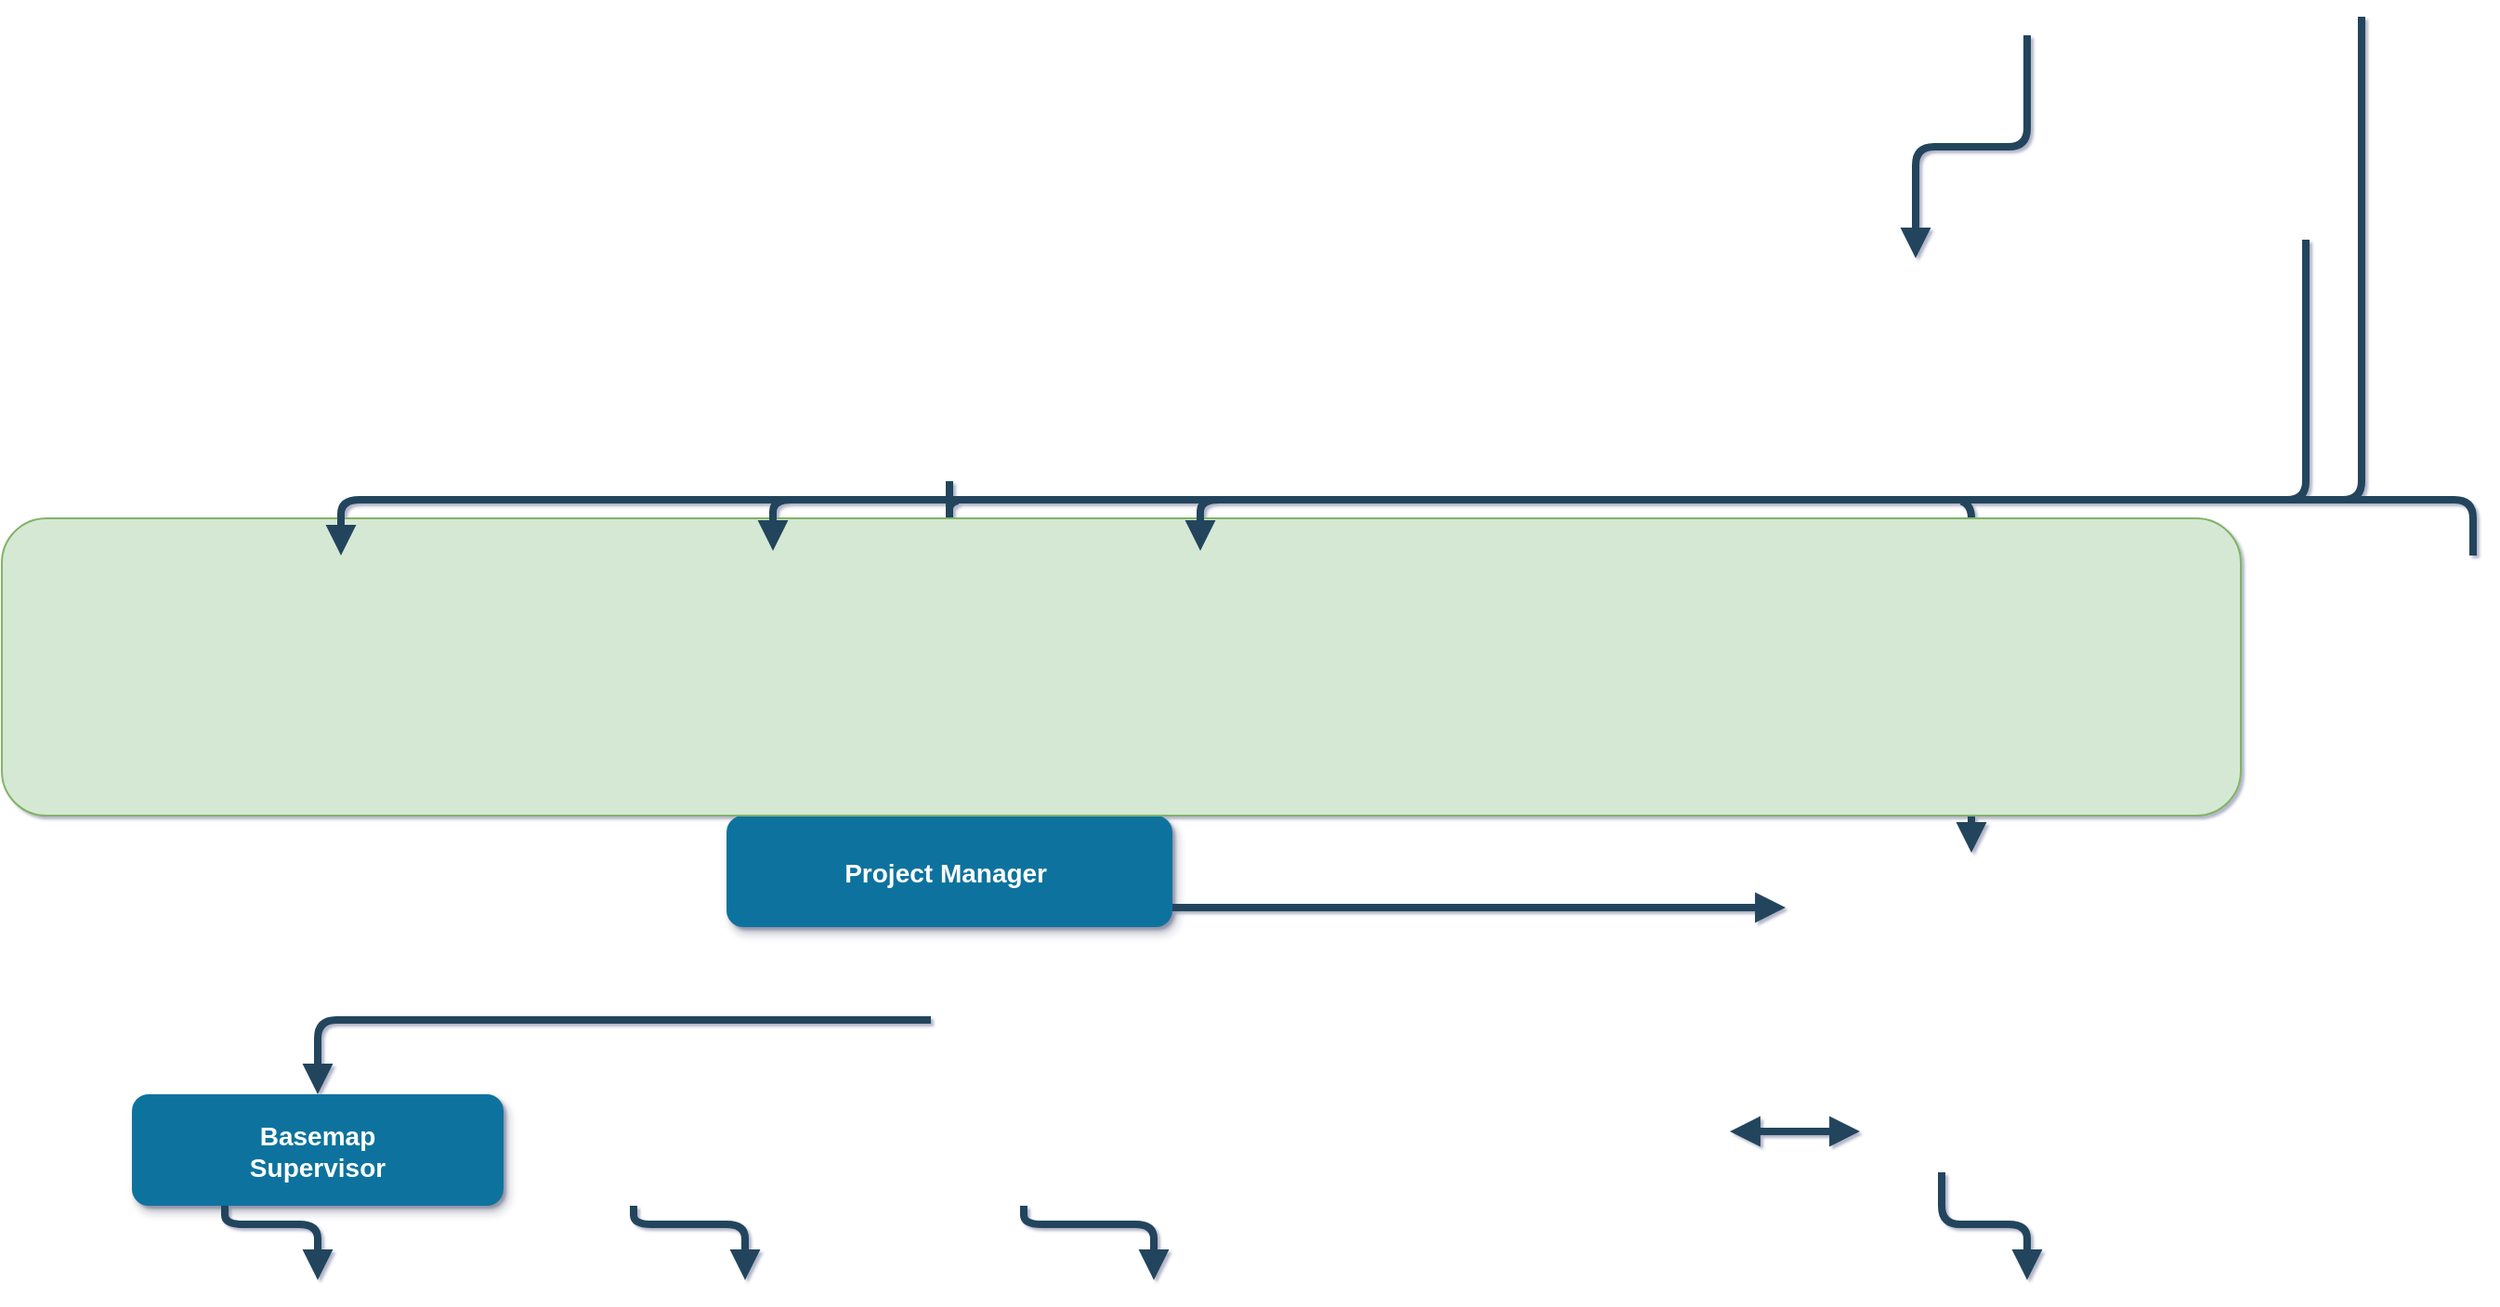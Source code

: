 <mxfile version="18.1.3" type="github" pages="5">
  <diagram name="Page-1" id="97916047-d0de-89f5-080d-49f4d83e522f">
    <mxGraphModel dx="1364" dy="805" grid="1" gridSize="10" guides="1" tooltips="1" connect="1" arrows="1" fold="1" page="1" pageScale="1.5" pageWidth="1169" pageHeight="827" background="none" math="0" shadow="1">
      <root>
        <mxCell id="0" />
        <mxCell id="1" parent="0" />
        <mxCell id="5" value="Project Manager " style="rounded=1;fillColor=#10739E;strokeColor=none;shadow=1;gradientColor=none;fontStyle=1;fontColor=#FFFFFF;fontSize=14;" parent="1" vertex="1">
          <mxGeometry x="720" y="960" width="240" height="60" as="geometry" />
        </mxCell>
        <mxCell id="34" value="" style="edgeStyle=elbowEdgeStyle;elbow=vertical;strokeWidth=4;endArrow=block;endFill=1;fontStyle=1;strokeColor=#23445D;exitX=0.5;exitY=1;exitDx=0;exitDy=0;" parent="1" edge="1">
          <mxGeometry x="82" y="635.5" width="100" height="100" as="geometry">
            <mxPoint x="840" y="780" as="sourcePoint" />
            <mxPoint x="450" y="840" as="targetPoint" />
            <Array as="points">
              <mxPoint x="650" y="810" />
              <mxPoint x="610" y="820" />
              <mxPoint x="780" y="820" />
              <mxPoint x="710" y="830" />
              <mxPoint x="612" y="1025.5" />
            </Array>
          </mxGeometry>
        </mxCell>
        <mxCell id="50" value="" style="edgeStyle=elbowEdgeStyle;elbow=vertical;strokeWidth=4;endArrow=block;endFill=1;fontStyle=1;strokeColor=#23445D;entryX=0.5;entryY=0;entryDx=0;entryDy=0;" parent="1" edge="1">
          <mxGeometry x="82" y="665.5" width="100" height="100" as="geometry">
            <mxPoint x="1130" y="920" as="sourcePoint" />
            <mxPoint x="1390" y="980" as="targetPoint" />
            <Array as="points">
              <mxPoint x="1260" y="930" />
            </Array>
          </mxGeometry>
        </mxCell>
        <mxCell id="-oGhKgB42iq1yZTFwgwP-64" value="" style="edgeStyle=elbowEdgeStyle;elbow=vertical;strokeWidth=4;endArrow=block;endFill=1;fontStyle=1;dashed=1;strokeColor=#23445D;entryX=0.5;entryY=0;entryDx=0;entryDy=0;" parent="1" edge="1">
          <mxGeometry x="-78" y="940.5" width="100" height="100" as="geometry">
            <mxPoint x="840" y="800" as="sourcePoint" />
            <mxPoint x="1390" y="840" as="targetPoint" />
            <Array as="points">
              <mxPoint x="990" y="790" />
              <mxPoint x="1120" y="800" />
              <mxPoint x="1030" y="800" />
              <mxPoint x="1040" y="730" />
              <mxPoint x="1100" y="700" />
              <mxPoint x="910" y="800" />
              <mxPoint x="920" y="790" />
              <mxPoint x="1250" y="780" />
              <mxPoint x="1240" y="790" />
              <mxPoint x="1370" y="935" />
              <mxPoint x="1320" y="935" />
              <mxPoint x="1190" y="935" />
            </Array>
          </mxGeometry>
        </mxCell>
        <mxCell id="-oGhKgB42iq1yZTFwgwP-71" value="" style="edgeStyle=elbowEdgeStyle;elbow=vertical;strokeWidth=4;endArrow=block;endFill=1;fontStyle=1;strokeColor=#23445D;" parent="1" source="5" edge="1">
          <mxGeometry x="317" y="914.5" width="100" height="100" as="geometry">
            <mxPoint x="1010" y="1009.5" as="sourcePoint" />
            <mxPoint x="1290" y="1009.5" as="targetPoint" />
            <Array as="points">
              <mxPoint x="1140" y="1009.5" />
              <mxPoint x="1095" y="1009" />
              <mxPoint x="1075" y="1069" />
              <mxPoint x="1075" y="1059" />
              <mxPoint x="1075" y="1039" />
              <mxPoint x="1045" y="1079" />
              <mxPoint x="1105" y="1059" />
              <mxPoint x="1135" y="1069" />
              <mxPoint x="1045" y="1119" />
              <mxPoint x="1085" y="1159" />
              <mxPoint x="1085" y="1099" />
              <mxPoint x="1135" y="1039" />
              <mxPoint x="1237" y="1304.5" />
            </Array>
          </mxGeometry>
        </mxCell>
        <mxCell id="-oGhKgB42iq1yZTFwgwP-72" value="" style="rounded=1;whiteSpace=wrap;html=1;labelBackgroundColor=default;fontSize=16;fillColor=#d5e8d4;strokeColor=#82b366;" parent="1" vertex="1">
          <mxGeometry x="370" y="830" width="890" height="100" as="geometry" />
        </mxCell>
        <mxCell id="-oGhKgB42iq1yZTFwgwP-76" value="Basemap&#xa;Supervisor" style="rounded=1;fillColor=#10739E;strokeColor=none;shadow=1;gradientColor=none;fontStyle=1;fontColor=#FFFFFF;fontSize=14;" parent="1" vertex="1">
          <mxGeometry x="400" y="1110" width="200" height="60" as="geometry" />
        </mxCell>
        <mxCell id="-oGhKgB42iq1yZTFwgwP-80" value="" style="edgeStyle=elbowEdgeStyle;elbow=vertical;strokeWidth=4;endArrow=block;endFill=1;fontStyle=1;strokeColor=#23445D;" parent="1" target="-oGhKgB42iq1yZTFwgwP-76" edge="1">
          <mxGeometry x="522" y="1085.5" width="100" height="100" as="geometry">
            <mxPoint x="830" y="1070" as="sourcePoint" />
            <mxPoint x="430" y="1370" as="targetPoint" />
            <Array as="points">
              <mxPoint x="690" y="1070" />
              <mxPoint x="660" y="1070" />
              <mxPoint x="1450" y="1300" />
              <mxPoint x="1472" y="1475.5" />
            </Array>
          </mxGeometry>
        </mxCell>
        <mxCell id="-oGhKgB42iq1yZTFwgwP-83" value="" style="edgeStyle=elbowEdgeStyle;elbow=vertical;strokeWidth=4;endArrow=block;endFill=1;fontStyle=1;strokeColor=#23445D;entryX=0.5;entryY=0;entryDx=0;entryDy=0;exitX=0.7;exitY=1;exitDx=0;exitDy=0;exitPerimeter=0;" parent="1" target="-oGhKgB42iq1yZTFwgwP-85" edge="1">
          <mxGeometry x="652" y="655.5" width="100" height="100" as="geometry">
            <mxPoint x="1420" y="540" as="sourcePoint" />
            <mxPoint x="1360" y="660" as="targetPoint" />
            <Array as="points">
              <mxPoint x="1380" y="600" />
              <mxPoint x="1410" y="800" />
              <mxPoint x="1410" y="780" />
              <mxPoint x="1380" y="820" />
              <mxPoint x="1440" y="800" />
              <mxPoint x="1470" y="810" />
              <mxPoint x="1380" y="860" />
              <mxPoint x="1420" y="900" />
              <mxPoint x="1420" y="840" />
              <mxPoint x="1470" y="780" />
              <mxPoint x="1572" y="1045.5" />
            </Array>
          </mxGeometry>
        </mxCell>
        <mxCell id="-oGhKgB42iq1yZTFwgwP-93" value="" style="edgeStyle=elbowEdgeStyle;elbow=vertical;strokeWidth=4;endArrow=block;endFill=1;fontStyle=1;strokeColor=#23445D;exitX=0.25;exitY=1;exitDx=0;exitDy=0;entryX=0.5;entryY=0;entryDx=0;entryDy=0;" parent="1" source="-oGhKgB42iq1yZTFwgwP-76" edge="1">
          <mxGeometry x="167" y="1423" width="100" height="100" as="geometry">
            <mxPoint x="445" y="1227.5" as="sourcePoint" />
            <mxPoint x="500" y="1210" as="targetPoint" />
            <Array as="points">
              <mxPoint x="510" y="1180" />
              <mxPoint x="1095" y="1637.5" />
              <mxPoint x="1117" y="1813" />
            </Array>
          </mxGeometry>
        </mxCell>
        <mxCell id="-oGhKgB42iq1yZTFwgwP-94" value="" style="edgeStyle=elbowEdgeStyle;elbow=vertical;strokeWidth=4;endArrow=block;endFill=1;fontStyle=1;strokeColor=#23445D;exitX=0.25;exitY=1;exitDx=0;exitDy=0;entryX=0.5;entryY=0;entryDx=0;entryDy=0;" parent="1" edge="1">
          <mxGeometry x="392" y="1423" width="100" height="100" as="geometry">
            <mxPoint x="670" y="1170" as="sourcePoint" />
            <mxPoint x="730" y="1210" as="targetPoint" />
            <Array as="points">
              <mxPoint x="710" y="1180" />
              <mxPoint x="1320" y="1637.5" />
              <mxPoint x="1342" y="1813" />
            </Array>
          </mxGeometry>
        </mxCell>
        <mxCell id="-oGhKgB42iq1yZTFwgwP-95" value="" style="edgeStyle=elbowEdgeStyle;elbow=vertical;strokeWidth=4;endArrow=block;endFill=1;fontStyle=1;strokeColor=#23445D;exitX=0.25;exitY=1;exitDx=0;exitDy=0;entryX=0.5;entryY=0;entryDx=0;entryDy=0;" parent="1" edge="1">
          <mxGeometry x="609" y="1423" width="100" height="100" as="geometry">
            <mxPoint x="880" y="1170" as="sourcePoint" />
            <mxPoint x="950" y="1210" as="targetPoint" />
            <Array as="points">
              <mxPoint x="920" y="1180" />
              <mxPoint x="1537" y="1637.5" />
              <mxPoint x="1559" y="1813" />
            </Array>
          </mxGeometry>
        </mxCell>
        <mxCell id="-oGhKgB42iq1yZTFwgwP-97" value="" style="edgeStyle=elbowEdgeStyle;elbow=vertical;strokeWidth=4;endArrow=block;endFill=1;fontStyle=1;strokeColor=#23445D;exitX=0.22;exitY=1.033;exitDx=0;exitDy=0;exitPerimeter=0;entryX=0.5;entryY=0;entryDx=0;entryDy=0;" parent="1" edge="1">
          <mxGeometry x="1102" y="1423" width="100" height="100" as="geometry">
            <mxPoint x="1374" y="1151.98" as="sourcePoint" />
            <mxPoint x="1420" y="1210" as="targetPoint" />
            <Array as="points">
              <mxPoint x="1400" y="1180" />
              <mxPoint x="2030" y="1637.5" />
              <mxPoint x="2052" y="1813" />
            </Array>
          </mxGeometry>
        </mxCell>
        <mxCell id="-oGhKgB42iq1yZTFwgwP-108" value="" style="edgeStyle=elbowEdgeStyle;elbow=vertical;strokeWidth=4;endArrow=block;endFill=1;fontStyle=1;strokeColor=#23445D;" parent="1" edge="1">
          <mxGeometry x="502" y="1065.5" width="100" height="100" as="geometry">
            <mxPoint x="1310" y="1130" as="sourcePoint" />
            <mxPoint x="1260" y="1130" as="targetPoint" />
            <Array as="points">
              <mxPoint x="1290" y="1130" />
              <mxPoint x="1260" y="1220" />
              <mxPoint x="1260" y="1210" />
              <mxPoint x="1260" y="1190" />
              <mxPoint x="1230" y="1230" />
              <mxPoint x="1290" y="1210" />
              <mxPoint x="1320" y="1220" />
              <mxPoint x="1230" y="1270" />
              <mxPoint x="1270" y="1310" />
              <mxPoint x="1270" y="1250" />
              <mxPoint x="1320" y="1190" />
              <mxPoint x="1422" y="1455.5" />
            </Array>
          </mxGeometry>
        </mxCell>
        <mxCell id="-oGhKgB42iq1yZTFwgwP-109" value="" style="edgeStyle=elbowEdgeStyle;elbow=vertical;strokeWidth=4;endArrow=block;endFill=1;fontStyle=1;strokeColor=#23445D;" parent="1" edge="1">
          <mxGeometry x="512" y="1035.5" width="100" height="100" as="geometry">
            <mxPoint x="1280" y="1130" as="sourcePoint" />
            <mxPoint x="1330" y="1130" as="targetPoint" />
            <Array as="points">
              <mxPoint x="1290" y="1130" />
              <mxPoint x="1270" y="1190" />
              <mxPoint x="1270" y="1180" />
              <mxPoint x="1270" y="1160" />
              <mxPoint x="1240" y="1200" />
              <mxPoint x="1300" y="1180" />
              <mxPoint x="1330" y="1190" />
              <mxPoint x="1240" y="1240" />
              <mxPoint x="1280" y="1280" />
              <mxPoint x="1280" y="1220" />
              <mxPoint x="1330" y="1160" />
              <mxPoint x="1432" y="1425.5" />
            </Array>
          </mxGeometry>
        </mxCell>
        <mxCell id="9k9SJWvl5FccEw_qCoiV-60" value="" style="rounded=1;whiteSpace=wrap;html=1;labelBackgroundColor=default;fontSize=16;fillColor=#d5e8d4;strokeColor=#82b366;" parent="1" vertex="1">
          <mxGeometry x="330" y="800" width="1205" height="160" as="geometry" />
        </mxCell>
        <mxCell id="9k9SJWvl5FccEw_qCoiV-66" value="" style="edgeStyle=elbowEdgeStyle;elbow=vertical;strokeWidth=4;endArrow=block;endFill=1;fontStyle=1;strokeColor=#23445D;exitX=0.25;exitY=1;exitDx=0;exitDy=0;entryX=0.75;entryY=0;entryDx=0;entryDy=0;" parent="1" source="-oGhKgB42iq1yZTFwgwP-88" edge="1">
          <mxGeometry x="1317" y="773" width="100" height="100" as="geometry">
            <mxPoint x="1600" y="530" as="sourcePoint" />
            <mxPoint x="512.5" y="820" as="targetPoint" />
            <Array as="points">
              <mxPoint x="480" y="790" />
              <mxPoint x="2245" y="987.5" />
              <mxPoint x="2267" y="1163" />
            </Array>
          </mxGeometry>
        </mxCell>
        <mxCell id="9k9SJWvl5FccEw_qCoiV-67" value="" style="edgeStyle=elbowEdgeStyle;elbow=vertical;strokeWidth=4;endArrow=block;endFill=1;fontStyle=1;strokeColor=#23445D;exitX=0.25;exitY=1;exitDx=0;exitDy=0;entryX=0.75;entryY=0;entryDx=0;entryDy=0;" parent="1" source="-oGhKgB42iq1yZTFwgwP-89" edge="1">
          <mxGeometry x="2537" y="803" width="100" height="100" as="geometry">
            <mxPoint x="1660" y="820" as="sourcePoint" />
            <mxPoint x="745" y="817.5" as="targetPoint" />
            <Array as="points">
              <mxPoint x="710" y="790" />
              <mxPoint x="1200" y="810" />
              <mxPoint x="3465" y="1017.5" />
              <mxPoint x="3487" y="1193" />
            </Array>
          </mxGeometry>
        </mxCell>
        <mxCell id="9k9SJWvl5FccEw_qCoiV-68" value="" style="edgeStyle=elbowEdgeStyle;elbow=vertical;strokeWidth=4;endArrow=block;endFill=1;fontStyle=1;strokeColor=#23445D;exitX=0.25;exitY=1;exitDx=0;exitDy=0;entryX=0.75;entryY=0;entryDx=0;entryDy=0;" parent="1" source="-oGhKgB42iq1yZTFwgwP-90" edge="1">
          <mxGeometry x="3447" y="663" width="100" height="100" as="geometry">
            <mxPoint x="1570" y="650" as="sourcePoint" />
            <mxPoint x="975" y="817.5" as="targetPoint" />
            <Array as="points">
              <mxPoint x="950" y="790" />
              <mxPoint x="965" y="780" />
              <mxPoint x="1120" y="800" />
              <mxPoint x="2110" y="670" />
              <mxPoint x="4375" y="877.5" />
              <mxPoint x="4397" y="1053" />
            </Array>
          </mxGeometry>
        </mxCell>
      </root>
    </mxGraphModel>
  </diagram>
  <diagram id="sW1geXtu3QkKmL90fTVf" name="Page-2">
    <mxGraphModel dx="1364" dy="805" grid="1" gridSize="14" guides="1" tooltips="1" connect="1" arrows="1" fold="1" page="1" pageScale="1" pageWidth="1100" pageHeight="850" background="#ffffff" math="0" shadow="0">
      <root>
        <mxCell id="0" />
        <mxCell id="1" parent="0" />
        <mxCell id="iEAZW5QivC9z6IAEuazF-2" value="Project Manager " style="rounded=1;fillColor=#ffcc99;strokeColor=#36393d;shadow=1;fontStyle=1;fontSize=17;strokeWidth=2;" parent="1" vertex="1">
          <mxGeometry x="490" y="312" width="265" height="70" as="geometry" />
        </mxCell>
        <mxCell id="iEAZW5QivC9z6IAEuazF-4" value="Assistant &#xa;Project Manager " style="rounded=1;fillColor=#ffcc99;strokeColor=#36393d;shadow=1;fontStyle=1;fontSize=14;strokeWidth=2;" parent="1" vertex="1">
          <mxGeometry x="1030" y="392" width="170" height="50" as="geometry" />
        </mxCell>
        <mxCell id="iEAZW5QivC9z6IAEuazF-13" value="" style="edgeStyle=elbowEdgeStyle;elbow=vertical;strokeWidth=3;endArrow=block;endFill=1;fontStyle=1;strokeColor=#23445D;entryX=0.5;entryY=0;entryDx=0;entryDy=0;" parent="1" target="iEAZW5QivC9z6IAEuazF-4" edge="1">
          <mxGeometry x="47" y="344.5" width="100" height="100" as="geometry">
            <mxPoint x="756" y="359" as="sourcePoint" />
            <mxPoint x="1040" y="470" as="targetPoint" />
            <Array as="points">
              <mxPoint x="938" y="364" />
              <mxPoint x="805" y="499" />
              <mxPoint x="805" y="489" />
              <mxPoint x="805" y="469" />
              <mxPoint x="775" y="509" />
              <mxPoint x="835" y="489" />
              <mxPoint x="865" y="499" />
              <mxPoint x="775" y="549" />
              <mxPoint x="815" y="589" />
              <mxPoint x="815" y="529" />
              <mxPoint x="865" y="469" />
              <mxPoint x="967" y="734.5" />
            </Array>
          </mxGeometry>
        </mxCell>
        <mxCell id="iEAZW5QivC9z6IAEuazF-14" value="" style="rounded=1;whiteSpace=wrap;html=1;labelBackgroundColor=default;fontSize=16;fillColor=#d5e8d4;strokeColor=#82b366;gradientColor=none;strokeWidth=3;" parent="1" vertex="1">
          <mxGeometry x="80" y="511" width="1165" height="110" as="geometry" />
        </mxCell>
        <mxCell id="iEAZW5QivC9z6IAEuazF-24" value="Physical Addressing&#xa;Supervisor" style="rounded=1;fillColor=#ffcd28;strokeColor=#d79b00;shadow=1;fontStyle=1;fontSize=14;gradientColor=#ffa500;" parent="1" vertex="1">
          <mxGeometry x="1030" y="536" width="200" height="60" as="geometry" />
        </mxCell>
        <mxCell id="iEAZW5QivC9z6IAEuazF-37" value="" style="edgeStyle=elbowEdgeStyle;elbow=vertical;strokeWidth=3;endArrow=block;endFill=1;fontStyle=1;strokeColor=#23445D;exitX=0.463;exitY=1;exitDx=0;exitDy=0;exitPerimeter=0;entryX=0.5;entryY=0;entryDx=0;entryDy=0;" parent="1" source="iEAZW5QivC9z6IAEuazF-2" target="iEAZW5QivC9z6IAEuazF-24" edge="1">
          <mxGeometry x="469" y="450.5" width="100" height="100" as="geometry">
            <mxPoint x="570" y="490" as="sourcePoint" />
            <mxPoint x="1100" y="590" as="targetPoint" />
            <Array as="points">
              <mxPoint x="840" y="476" />
              <mxPoint x="860" y="520" />
              <mxPoint x="810" y="520" />
              <mxPoint x="930" y="510" />
              <mxPoint x="960" y="490" />
              <mxPoint x="860" y="480" />
              <mxPoint x="1140" y="500" />
              <mxPoint x="870" y="500" />
              <mxPoint x="687" y="525" />
              <mxPoint x="697" y="525" />
              <mxPoint x="1397" y="665" />
              <mxPoint x="1419" y="840.5" />
            </Array>
          </mxGeometry>
        </mxCell>
        <mxCell id="6m8-zw5Bx2EqO2fbQ1Oj-1" value="" style="rounded=1;whiteSpace=wrap;html=1;labelBackgroundColor=default;fontSize=16;fillColor=#CCCCCC;strokeColor=#56517e;strokeWidth=2;" parent="1" vertex="1">
          <mxGeometry x="80" y="641" width="1165" height="100" as="geometry" />
        </mxCell>
        <mxCell id="6m8-zw5Bx2EqO2fbQ1Oj-2" value="Basemap Production&#xa; Team" style="rounded=1;fillColor=#579187;strokeColor=none;shadow=1;gradientColor=none;fontStyle=1;fontColor=#FFFFFF;fontSize=14;" parent="1" vertex="1">
          <mxGeometry x="100" y="656" width="200" height="70" as="geometry" />
        </mxCell>
        <mxCell id="6m8-zw5Bx2EqO2fbQ1Oj-3" value="Road Network&#xa;Team" style="rounded=1;fillColor=#579187;strokeColor=none;shadow=1;gradientColor=none;fontStyle=1;fontColor=#FFFFFF;fontSize=14;" parent="1" vertex="1">
          <mxGeometry x="330" y="656" width="210" height="70" as="geometry" />
        </mxCell>
        <mxCell id="6m8-zw5Bx2EqO2fbQ1Oj-4" value="System Development&#xa;Team" style="rounded=1;fillColor=#579187;strokeColor=none;shadow=1;gradientColor=none;fontStyle=1;fontColor=#FFFFFF;fontSize=14;" parent="1" vertex="1">
          <mxGeometry x="557.5" y="656" width="210" height="70" as="geometry" />
        </mxCell>
        <mxCell id="6m8-zw5Bx2EqO2fbQ1Oj-5" value="Standard and Legal&#xa;Team" style="rounded=1;fillColor=#579187;strokeColor=none;shadow=1;gradientColor=none;fontStyle=1;fontColor=#FFFFFF;fontSize=14;" parent="1" vertex="1">
          <mxGeometry x="790" y="656" width="210" height="70" as="geometry" />
        </mxCell>
        <mxCell id="6m8-zw5Bx2EqO2fbQ1Oj-6" value="Signpost &#xa;Team" style="rounded=1;fillColor=#579187;strokeColor=none;shadow=1;gradientColor=none;fontStyle=1;fontColor=#FFFFFF;fontSize=14;" parent="1" vertex="1">
          <mxGeometry x="1035" y="656" width="190" height="70" as="geometry" />
        </mxCell>
        <mxCell id="6m8-zw5Bx2EqO2fbQ1Oj-10" value="" style="edgeStyle=elbowEdgeStyle;elbow=vertical;strokeWidth=3;endArrow=block;endFill=1;fontStyle=1;strokeColor=#23445D;" parent="1" edge="1">
          <mxGeometry x="212" y="471" width="100" height="100" as="geometry">
            <mxPoint x="980" y="565.5" as="sourcePoint" />
            <mxPoint x="1030" y="565.5" as="targetPoint" />
            <Array as="points">
              <mxPoint x="990" y="565.5" />
              <mxPoint x="970" y="625.5" />
              <mxPoint x="970" y="615.5" />
              <mxPoint x="970" y="595.5" />
              <mxPoint x="940" y="635.5" />
              <mxPoint x="1000" y="615.5" />
              <mxPoint x="1030" y="625.5" />
              <mxPoint x="940" y="675.5" />
              <mxPoint x="980" y="715.5" />
              <mxPoint x="980" y="655.5" />
              <mxPoint x="1030" y="595.5" />
              <mxPoint x="1132" y="861" />
            </Array>
          </mxGeometry>
        </mxCell>
        <mxCell id="6m8-zw5Bx2EqO2fbQ1Oj-11" value="" style="edgeStyle=elbowEdgeStyle;elbow=vertical;strokeWidth=3;endArrow=block;endFill=1;fontStyle=1;strokeColor=#23445D;" parent="1" edge="1">
          <mxGeometry x="212" y="501" width="100" height="100" as="geometry">
            <mxPoint x="1020" y="565.5" as="sourcePoint" />
            <mxPoint x="970" y="565.5" as="targetPoint" />
            <Array as="points">
              <mxPoint x="1000" y="565.5" />
              <mxPoint x="970" y="655.5" />
              <mxPoint x="970" y="645.5" />
              <mxPoint x="970" y="625.5" />
              <mxPoint x="940" y="665.5" />
              <mxPoint x="1000" y="645.5" />
              <mxPoint x="1030" y="655.5" />
              <mxPoint x="940" y="705.5" />
              <mxPoint x="980" y="745.5" />
              <mxPoint x="980" y="685.5" />
              <mxPoint x="1030" y="625.5" />
              <mxPoint x="1132" y="891" />
            </Array>
          </mxGeometry>
        </mxCell>
        <mxCell id="6m8-zw5Bx2EqO2fbQ1Oj-13" value="" style="rounded=1;whiteSpace=wrap;html=1;labelBackgroundColor=default;fontSize=16;fillColor=#579187;strokeColor=#36393d;strokeWidth=2;" parent="1" vertex="1">
          <mxGeometry x="90" y="526" width="882.5" height="80" as="geometry" />
        </mxCell>
        <mxCell id="6m8-zw5Bx2EqO2fbQ1Oj-14" value="Basemap&#xa;Supervisor" style="rounded=1;fillColor=#ffcd28;strokeColor=#d79b00;shadow=1;fontStyle=1;fontSize=14;strokeWidth=0;perimeterSpacing=0;gradientColor=#ffa500;" parent="1" vertex="1">
          <mxGeometry x="100" y="536" width="200" height="60" as="geometry" />
        </mxCell>
        <mxCell id="6m8-zw5Bx2EqO2fbQ1Oj-15" value="Road Network Analysis &#xa;Supervisor" style="rounded=1;fillColor=#ffcd28;strokeColor=#d79b00;shadow=1;fontStyle=1;fontSize=14;gradientColor=#ffa500;" parent="1" vertex="1">
          <mxGeometry x="320" y="536" width="200" height="60" as="geometry" />
        </mxCell>
        <mxCell id="6m8-zw5Bx2EqO2fbQ1Oj-16" value="System Development&#xa;Supervisor" style="rounded=1;fillColor=#ffcd28;strokeColor=#d79b00;shadow=1;fontStyle=1;fontSize=14;gradientColor=#ffa500;" parent="1" vertex="1">
          <mxGeometry x="540" y="536" width="200" height="60" as="geometry" />
        </mxCell>
        <mxCell id="6m8-zw5Bx2EqO2fbQ1Oj-17" value="Standard and Legal&#xa;Supervisor" style="rounded=1;fillColor=#ffcd28;strokeColor=#d79b00;shadow=1;fontStyle=1;fontSize=14;gradientColor=#ffa500;" parent="1" vertex="1">
          <mxGeometry x="760" y="536" width="200" height="60" as="geometry" />
        </mxCell>
        <mxCell id="6m8-zw5Bx2EqO2fbQ1Oj-18" value="" style="edgeStyle=elbowEdgeStyle;elbow=vertical;strokeWidth=3;endArrow=block;endFill=1;fontStyle=1;strokeColor=#23445D;entryX=0.5;entryY=0;entryDx=0;entryDy=0;" parent="1" source="iEAZW5QivC9z6IAEuazF-4" target="iEAZW5QivC9z6IAEuazF-24" edge="1">
          <mxGeometry x="172" y="575.5" width="100" height="100" as="geometry">
            <mxPoint x="940" y="670" as="sourcePoint" />
            <mxPoint x="1130" y="670" as="targetPoint" />
            <Array as="points">
              <mxPoint x="1130" y="530" />
              <mxPoint x="950" y="670" />
              <mxPoint x="930" y="730" />
              <mxPoint x="930" y="720" />
              <mxPoint x="930" y="700" />
              <mxPoint x="900" y="740" />
              <mxPoint x="960" y="720" />
              <mxPoint x="990" y="730" />
              <mxPoint x="900" y="780" />
              <mxPoint x="940" y="820" />
              <mxPoint x="940" y="760" />
              <mxPoint x="990" y="700" />
              <mxPoint x="1092" y="965.5" />
            </Array>
          </mxGeometry>
        </mxCell>
        <mxCell id="6m8-zw5Bx2EqO2fbQ1Oj-21" value="" style="edgeStyle=elbowEdgeStyle;elbow=vertical;strokeWidth=3;endArrow=block;endFill=1;fontStyle=1;strokeColor=#23445D;entryX=0.555;entryY=0.033;entryDx=0;entryDy=0;entryPerimeter=0;exitX=0.46;exitY=0.986;exitDx=0;exitDy=0;exitPerimeter=0;" parent="1" source="iEAZW5QivC9z6IAEuazF-2" target="6m8-zw5Bx2EqO2fbQ1Oj-17" edge="1">
          <mxGeometry x="504.42" y="485.5" width="100" height="100" as="geometry">
            <mxPoint x="570" y="460" as="sourcePoint" />
            <mxPoint x="870.42" y="576.02" as="targetPoint" />
            <Array as="points">
              <mxPoint x="714" y="476" />
              <mxPoint x="722.42" y="550" />
              <mxPoint x="722.42" y="500" />
              <mxPoint x="1432.42" y="700" />
              <mxPoint x="1454.42" y="875.5" />
            </Array>
          </mxGeometry>
        </mxCell>
        <mxCell id="6m8-zw5Bx2EqO2fbQ1Oj-22" value="" style="edgeStyle=elbowEdgeStyle;elbow=vertical;strokeWidth=3;endArrow=block;endFill=1;fontStyle=1;strokeColor=#23445D;exitX=0.25;exitY=1;exitDx=0;exitDy=0;entryX=0.5;entryY=0;entryDx=0;entryDy=0;" parent="1" source="6m8-zw5Bx2EqO2fbQ1Oj-15" target="6m8-zw5Bx2EqO2fbQ1Oj-3" edge="1">
          <mxGeometry x="-353" y="476.5" width="100" height="100" as="geometry">
            <mxPoint x="360" y="596" as="sourcePoint" />
            <mxPoint x="410" y="656" as="targetPoint" />
            <Array as="points">
              <mxPoint x="400" y="631" />
              <mxPoint x="250" y="691" />
              <mxPoint x="445" y="731" />
              <mxPoint x="405" y="631" />
              <mxPoint x="405" y="621" />
              <mxPoint x="405" y="601" />
              <mxPoint x="375" y="641" />
              <mxPoint x="435" y="621" />
              <mxPoint x="465" y="631" />
              <mxPoint x="375" y="681" />
              <mxPoint x="415" y="721" />
              <mxPoint x="415" y="661" />
              <mxPoint x="465" y="601" />
              <mxPoint x="567" y="866.5" />
            </Array>
          </mxGeometry>
        </mxCell>
        <mxCell id="6m8-zw5Bx2EqO2fbQ1Oj-23" value="" style="edgeStyle=elbowEdgeStyle;elbow=vertical;strokeWidth=3;endArrow=block;endFill=1;fontStyle=1;strokeColor=#23445D;exitX=0.25;exitY=1;exitDx=0;exitDy=0;entryX=0.5;entryY=0;entryDx=0;entryDy=0;" parent="1" source="6m8-zw5Bx2EqO2fbQ1Oj-16" target="6m8-zw5Bx2EqO2fbQ1Oj-4" edge="1">
          <mxGeometry x="-133" y="476.5" width="100" height="100" as="geometry">
            <mxPoint x="580" y="596" as="sourcePoint" />
            <mxPoint x="630" y="656" as="targetPoint" />
            <Array as="points">
              <mxPoint x="600" y="631" />
              <mxPoint x="470" y="691" />
              <mxPoint x="665" y="731" />
              <mxPoint x="625" y="631" />
              <mxPoint x="625" y="621" />
              <mxPoint x="625" y="601" />
              <mxPoint x="595" y="641" />
              <mxPoint x="655" y="621" />
              <mxPoint x="685" y="631" />
              <mxPoint x="595" y="681" />
              <mxPoint x="635" y="721" />
              <mxPoint x="635" y="661" />
              <mxPoint x="685" y="601" />
              <mxPoint x="787" y="866.5" />
            </Array>
          </mxGeometry>
        </mxCell>
        <mxCell id="6m8-zw5Bx2EqO2fbQ1Oj-24" value="" style="edgeStyle=elbowEdgeStyle;elbow=vertical;strokeWidth=3;endArrow=block;endFill=1;fontStyle=1;strokeColor=#23445D;exitX=0.25;exitY=1;exitDx=0;exitDy=0;entryX=0.5;entryY=0;entryDx=0;entryDy=0;" parent="1" source="6m8-zw5Bx2EqO2fbQ1Oj-17" target="6m8-zw5Bx2EqO2fbQ1Oj-5" edge="1">
          <mxGeometry x="97" y="476.5" width="100" height="100" as="geometry">
            <mxPoint x="810" y="596" as="sourcePoint" />
            <mxPoint x="860" y="656" as="targetPoint" />
            <Array as="points">
              <mxPoint x="850" y="631" />
              <mxPoint x="700" y="691" />
              <mxPoint x="895" y="731" />
              <mxPoint x="855" y="631" />
              <mxPoint x="855" y="621" />
              <mxPoint x="855" y="601" />
              <mxPoint x="825" y="641" />
              <mxPoint x="885" y="621" />
              <mxPoint x="915" y="631" />
              <mxPoint x="825" y="681" />
              <mxPoint x="865" y="721" />
              <mxPoint x="865" y="661" />
              <mxPoint x="915" y="601" />
              <mxPoint x="1017" y="866.5" />
            </Array>
          </mxGeometry>
        </mxCell>
        <mxCell id="6m8-zw5Bx2EqO2fbQ1Oj-25" value="" style="edgeStyle=elbowEdgeStyle;elbow=vertical;strokeWidth=3;endArrow=block;endFill=1;fontStyle=1;strokeColor=#23445D;exitX=0.25;exitY=1;exitDx=0;exitDy=0;entryX=0.5;entryY=0;entryDx=0;entryDy=0;" parent="1" source="iEAZW5QivC9z6IAEuazF-24" target="6m8-zw5Bx2EqO2fbQ1Oj-6" edge="1">
          <mxGeometry x="367" y="476.5" width="100" height="100" as="geometry">
            <mxPoint x="1080" y="596" as="sourcePoint" />
            <mxPoint x="1130" y="656" as="targetPoint" />
            <Array as="points">
              <mxPoint x="1120" y="631" />
              <mxPoint x="970" y="691" />
              <mxPoint x="1165" y="731" />
              <mxPoint x="1125" y="631" />
              <mxPoint x="1125" y="621" />
              <mxPoint x="1125" y="601" />
              <mxPoint x="1095" y="641" />
              <mxPoint x="1155" y="621" />
              <mxPoint x="1185" y="631" />
              <mxPoint x="1095" y="681" />
              <mxPoint x="1135" y="721" />
              <mxPoint x="1135" y="661" />
              <mxPoint x="1185" y="601" />
              <mxPoint x="1287" y="866.5" />
            </Array>
          </mxGeometry>
        </mxCell>
        <mxCell id="6m8-zw5Bx2EqO2fbQ1Oj-26" value="" style="edgeStyle=elbowEdgeStyle;elbow=vertical;strokeWidth=3;endArrow=block;endFill=1;fontStyle=1;strokeColor=#23445D;entryX=0.5;entryY=0;entryDx=0;entryDy=0;" parent="1" target="6m8-zw5Bx2EqO2fbQ1Oj-15" edge="1">
          <mxGeometry x="-373" y="382.5" width="100" height="100" as="geometry">
            <mxPoint x="336" y="476" as="sourcePoint" />
            <mxPoint x="390" y="567" as="targetPoint" />
            <Array as="points">
              <mxPoint x="378" y="476" />
              <mxPoint x="400" y="487" />
              <mxPoint x="230" y="597" />
              <mxPoint x="425" y="637" />
              <mxPoint x="385" y="537" />
              <mxPoint x="385" y="527" />
              <mxPoint x="385" y="507" />
              <mxPoint x="355" y="547" />
              <mxPoint x="415" y="527" />
              <mxPoint x="445" y="537" />
              <mxPoint x="355" y="587" />
              <mxPoint x="395" y="627" />
              <mxPoint x="395" y="567" />
              <mxPoint x="445" y="507" />
              <mxPoint x="547" y="772.5" />
            </Array>
          </mxGeometry>
        </mxCell>
        <mxCell id="6m8-zw5Bx2EqO2fbQ1Oj-27" value="" style="edgeStyle=elbowEdgeStyle;elbow=vertical;strokeWidth=3;endArrow=block;endFill=1;fontStyle=1;strokeColor=#23445D;entryX=0.5;entryY=0;entryDx=0;entryDy=0;exitX=0.457;exitY=0.986;exitDx=0;exitDy=0;exitPerimeter=0;" parent="1" source="iEAZW5QivC9z6IAEuazF-2" target="6m8-zw5Bx2EqO2fbQ1Oj-14" edge="1">
          <mxGeometry x="252" y="495.5" width="100" height="100" as="geometry">
            <mxPoint x="574" y="392" as="sourcePoint" />
            <mxPoint x="200" y="555" as="targetPoint" />
            <Array as="points">
              <mxPoint x="392" y="476" />
              <mxPoint x="420" y="480" />
              <mxPoint x="390" y="480" />
              <mxPoint x="1180" y="710" />
              <mxPoint x="1202" y="885.5" />
            </Array>
          </mxGeometry>
        </mxCell>
        <mxCell id="6m8-zw5Bx2EqO2fbQ1Oj-28" value="" style="edgeStyle=elbowEdgeStyle;elbow=vertical;strokeWidth=3;endArrow=block;endFill=1;fontStyle=1;strokeColor=#23445D;entryX=0.5;entryY=0;entryDx=0;entryDy=0;exitX=0.25;exitY=1;exitDx=0;exitDy=0;" parent="1" source="6m8-zw5Bx2EqO2fbQ1Oj-14" target="6m8-zw5Bx2EqO2fbQ1Oj-2" edge="1">
          <mxGeometry x="-563" y="481.5" width="100" height="100" as="geometry">
            <mxPoint x="140" y="596" as="sourcePoint" />
            <mxPoint x="200" y="661" as="targetPoint" />
            <Array as="points">
              <mxPoint x="180" y="631" />
              <mxPoint x="40" y="696" />
              <mxPoint x="235" y="736" />
              <mxPoint x="195" y="636" />
              <mxPoint x="195" y="626" />
              <mxPoint x="195" y="606" />
              <mxPoint x="165" y="646" />
              <mxPoint x="225" y="626" />
              <mxPoint x="255" y="636" />
              <mxPoint x="165" y="686" />
              <mxPoint x="205" y="726" />
              <mxPoint x="205" y="666" />
              <mxPoint x="255" y="606" />
              <mxPoint x="357" y="871.5" />
            </Array>
          </mxGeometry>
        </mxCell>
        <mxCell id="6m8-zw5Bx2EqO2fbQ1Oj-29" value="" style="edgeStyle=elbowEdgeStyle;elbow=vertical;strokeWidth=3;endArrow=block;endFill=1;fontStyle=1;strokeColor=#23445D;entryX=0.75;entryY=0;entryDx=0;entryDy=0;" parent="1" target="6m8-zw5Bx2EqO2fbQ1Oj-16" edge="1">
          <mxGeometry x="-113" y="382.5" width="100" height="100" as="geometry">
            <mxPoint x="630" y="476" as="sourcePoint" />
            <mxPoint x="680" y="562" as="targetPoint" />
            <Array as="points">
              <mxPoint x="658" y="476" />
              <mxPoint x="490" y="597" />
              <mxPoint x="685" y="637" />
              <mxPoint x="645" y="537" />
              <mxPoint x="645" y="527" />
              <mxPoint x="645" y="507" />
              <mxPoint x="615" y="547" />
              <mxPoint x="675" y="527" />
              <mxPoint x="705" y="537" />
              <mxPoint x="615" y="587" />
              <mxPoint x="655" y="627" />
              <mxPoint x="655" y="567" />
              <mxPoint x="705" y="507" />
              <mxPoint x="807" y="772.5" />
            </Array>
          </mxGeometry>
        </mxCell>
        <mxCell id="x_JUkwbYfYm52PP8X7CX-3" value="" style="rounded=1;whiteSpace=wrap;html=1;labelBackgroundColor=default;fontSize=16;fillColor=#FFFFFF;strokeColor=#36393d;strokeWidth=2;" parent="1" vertex="1">
          <mxGeometry x="171" y="126" width="837" height="112" as="geometry" />
        </mxCell>
        <mxCell id="x_JUkwbYfYm52PP8X7CX-1" value="Project Finance &#xa;Manager " style="rounded=1;fillColor=#ffcc99;strokeColor=#36393d;shadow=1;fontStyle=1;fontSize=14;strokeWidth=2;" parent="1" vertex="1">
          <mxGeometry x="252" y="406" width="195" height="56" as="geometry" />
        </mxCell>
        <mxCell id="x_JUkwbYfYm52PP8X7CX-4" value="Senior User (BCA)&#xa;City Mayor      &#xa;Deputy Mayor" style="rounded=1;fillColor=#6d8764;strokeColor=#3A5431;shadow=1;fontStyle=1;fontSize=14;fontColor=#ffffff;" parent="1" vertex="1">
          <mxGeometry x="732.5" y="142" width="240" height="70" as="geometry" />
        </mxCell>
        <mxCell id="x_JUkwbYfYm52PP8X7CX-5" value="Board&#xa;(GII, BCA, MiNT, MUID)" style="rounded=1;shadow=1;fontStyle=1;fontSize=16;fillColor=#a0522d;fontColor=#ffffff;strokeColor=#6D1F00;" parent="1" vertex="1">
          <mxGeometry x="434" y="137" width="250" height="80" as="geometry" />
        </mxCell>
        <mxCell id="iEAZW5QivC9z6IAEuazF-9" value="Senior Supplier (GII)&#xa;Director General        &#xa;Deputy Director  General" style="rounded=1;fillColor=#6d8764;strokeColor=#3A5431;shadow=1;fontStyle=1;fontSize=14;fontColor=#ffffff;" parent="1" vertex="1">
          <mxGeometry x="199.5" y="142" width="195" height="70" as="geometry" />
        </mxCell>
        <mxCell id="x_JUkwbYfYm52PP8X7CX-7" value="" style="edgeStyle=elbowEdgeStyle;elbow=vertical;strokeWidth=3;endArrow=block;endFill=1;fontStyle=1;dashed=1;strokeColor=#23445D;exitX=0.5;exitY=1;exitDx=0;exitDy=0;entryX=0.75;entryY=0;entryDx=0;entryDy=0;" parent="1" source="x_JUkwbYfYm52PP8X7CX-4" target="iEAZW5QivC9z6IAEuazF-4" edge="1">
          <mxGeometry x="398" y="336.5" width="100" height="100" as="geometry">
            <mxPoint x="1316" y="196" as="sourcePoint" />
            <mxPoint x="1470" y="420" as="targetPoint" />
            <Array as="points">
              <mxPoint x="994" y="280" />
              <mxPoint x="1078" y="266" />
              <mxPoint x="1484" y="252" />
              <mxPoint x="1470" y="252" />
              <mxPoint x="1414" y="252" />
              <mxPoint x="1596" y="196" />
              <mxPoint x="1506" y="196" />
              <mxPoint x="1516" y="126" />
              <mxPoint x="1576" y="96" />
              <mxPoint x="1386" y="196" />
              <mxPoint x="1396" y="186" />
              <mxPoint x="1726" y="176" />
              <mxPoint x="1716" y="186" />
              <mxPoint x="1846" y="331" />
              <mxPoint x="1796" y="331" />
              <mxPoint x="1666" y="331" />
            </Array>
          </mxGeometry>
        </mxCell>
        <mxCell id="x_JUkwbYfYm52PP8X7CX-8" value="Project Assurance" style="rounded=1;fillColor=#D5E8D4;strokeColor=#82b366;shadow=1;fontStyle=1;fontSize=14;gradientColor=#97d077;strokeWidth=3;" parent="1" vertex="1">
          <mxGeometry x="168" y="322" width="200" height="70" as="geometry" />
        </mxCell>
        <mxCell id="x_JUkwbYfYm52PP8X7CX-13" value="" style="edgeStyle=elbowEdgeStyle;elbow=vertical;strokeWidth=3;endArrow=block;endFill=1;fontStyle=1;strokeColor=#23445D;entryX=0.5;entryY=0;entryDx=0;entryDy=0;" parent="1" target="x_JUkwbYfYm52PP8X7CX-8" edge="1">
          <mxGeometry x="-211.25" y="122.5" width="100" height="100" as="geometry">
            <mxPoint x="616" y="238" as="sourcePoint" />
            <mxPoint x="319.25" y="329" as="targetPoint" />
            <Array as="points">
              <mxPoint x="448" y="280" />
              <mxPoint x="448" y="280" />
              <mxPoint x="490" y="280" />
            </Array>
          </mxGeometry>
        </mxCell>
        <mxCell id="x_JUkwbYfYm52PP8X7CX-16" value="" style="edgeStyle=elbowEdgeStyle;elbow=vertical;strokeWidth=3;endArrow=block;endFill=1;fontStyle=1;strokeColor=#23445D;entryX=0.75;entryY=0;entryDx=0;entryDy=0;exitX=0;exitY=0.5;exitDx=0;exitDy=0;" parent="1" source="iEAZW5QivC9z6IAEuazF-2" target="x_JUkwbYfYm52PP8X7CX-1" edge="1">
          <mxGeometry x="-666" y="400.5" width="100" height="100" as="geometry">
            <mxPoint x="450" y="336" as="sourcePoint" />
            <mxPoint x="402" y="448" as="targetPoint" />
            <Array as="points">
              <mxPoint x="434" y="364" />
              <mxPoint x="352" y="336" />
              <mxPoint x="92" y="555" />
              <mxPoint x="92" y="545" />
              <mxPoint x="92" y="525" />
              <mxPoint x="62" y="565" />
              <mxPoint x="122" y="545" />
              <mxPoint x="152" y="555" />
              <mxPoint x="62" y="605" />
              <mxPoint x="102" y="645" />
              <mxPoint x="102" y="585" />
              <mxPoint x="152" y="525" />
              <mxPoint x="254" y="790.5" />
            </Array>
          </mxGeometry>
        </mxCell>
        <mxCell id="x_JUkwbYfYm52PP8X7CX-18" value="" style="edgeStyle=elbowEdgeStyle;elbow=vertical;strokeWidth=3;endArrow=block;endFill=1;fontStyle=1;strokeColor=#23445D;entryX=0.5;entryY=0;entryDx=0;entryDy=0;" parent="1" edge="1">
          <mxGeometry x="-342" y="351.5" width="100" height="100" as="geometry">
            <mxPoint x="616" y="238" as="sourcePoint" />
            <mxPoint x="616" y="312" as="targetPoint" />
            <Array as="points">
              <mxPoint x="616" y="306" />
              <mxPoint x="436" y="446" />
              <mxPoint x="416" y="506" />
              <mxPoint x="416" y="496" />
              <mxPoint x="416" y="476" />
              <mxPoint x="386" y="516" />
              <mxPoint x="446" y="496" />
              <mxPoint x="476" y="506" />
              <mxPoint x="386" y="556" />
              <mxPoint x="426" y="596" />
              <mxPoint x="426" y="536" />
              <mxPoint x="476" y="476" />
              <mxPoint x="578" y="741.5" />
            </Array>
          </mxGeometry>
        </mxCell>
      </root>
    </mxGraphModel>
  </diagram>
  <diagram id="Zevij2jeNQy45XqrqZnl" name="Page-3">
    <mxGraphModel dx="1364" dy="805" grid="1" gridSize="10" guides="1" tooltips="1" connect="1" arrows="1" fold="1" page="1" pageScale="1" pageWidth="1100" pageHeight="850" math="0" shadow="0">
      <root>
        <mxCell id="0" />
        <mxCell id="1" parent="0" />
        <mxCell id="QLaL5f-uaUAkXWVSowyg-17" value="" style="rounded=1;whiteSpace=wrap;html=1;labelBackgroundColor=default;fontSize=16;fillColor=#579187;strokeColor=#56517e;strokeWidth=2;" parent="1" vertex="1">
          <mxGeometry x="370" y="600" width="430" height="140" as="geometry" />
        </mxCell>
        <mxCell id="QLaL5f-uaUAkXWVSowyg-22" value="PostgreSQL/PostGIS" style="rounded=1;fillColor=#ffff88;strokeColor=#36393d;shadow=1;fontStyle=1;fontSize=20;fontFamily=Times New Roman;strokeWidth=3;" parent="1" vertex="1">
          <mxGeometry x="380" y="640" width="410" height="90" as="geometry" />
        </mxCell>
        <mxCell id="QLaL5f-uaUAkXWVSowyg-25" value="" style="rounded=1;whiteSpace=wrap;html=1;labelBackgroundColor=default;fontSize=16;fillColor=#579187;strokeColor=#36393d;strokeWidth=2;" parent="1" vertex="1">
          <mxGeometry x="200" y="350" width="760" height="180" as="geometry" />
        </mxCell>
        <mxCell id="QLaL5f-uaUAkXWVSowyg-40" value="" style="rounded=1;shadow=1;fontStyle=1;fontSize=16;fillColor=#579187;strokeColor=#36393d;strokeWidth=3;" parent="1" vertex="1">
          <mxGeometry x="395" y="80" width="380" height="150" as="geometry" />
        </mxCell>
        <mxCell id="QLaL5f-uaUAkXWVSowyg-42" value="Django " style="rounded=1;fillColor=#ffff88;strokeColor=#36393d;shadow=1;fontStyle=1;fontSize=20;strokeWidth=3;fontFamily=Times New Roman;" parent="1" vertex="1">
          <mxGeometry x="210" y="375" width="290" height="105" as="geometry" />
        </mxCell>
        <mxCell id="QLaL5f-uaUAkXWVSowyg-46" value="Geoserver " style="rounded=1;fillColor=#ffff88;strokeColor=#36393d;shadow=1;fontStyle=1;fontSize=20;strokeWidth=3;fontFamily=Times New Roman;" parent="1" vertex="1">
          <mxGeometry x="670" y="380" width="280" height="100" as="geometry" />
        </mxCell>
        <mxCell id="QLaL5f-uaUAkXWVSowyg-47" value="" style="edgeStyle=elbowEdgeStyle;elbow=vertical;strokeWidth=3;endArrow=block;endFill=1;fontStyle=1;strokeColor=#23445D;" parent="1" edge="1">
          <mxGeometry x="-148" y="320.5" width="100" height="100" as="geometry">
            <mxPoint x="620" y="415" as="sourcePoint" />
            <mxPoint x="670" y="415" as="targetPoint" />
            <Array as="points">
              <mxPoint x="630" y="415" />
              <mxPoint x="610" y="475" />
              <mxPoint x="610" y="465" />
              <mxPoint x="610" y="445" />
              <mxPoint x="580" y="485" />
              <mxPoint x="640" y="465" />
              <mxPoint x="670" y="475" />
              <mxPoint x="580" y="525" />
              <mxPoint x="620" y="565" />
              <mxPoint x="620" y="505" />
              <mxPoint x="670" y="445" />
              <mxPoint x="772" y="710.5" />
            </Array>
          </mxGeometry>
        </mxCell>
        <mxCell id="QLaL5f-uaUAkXWVSowyg-48" value="" style="edgeStyle=elbowEdgeStyle;elbow=vertical;strokeWidth=3;endArrow=block;endFill=1;fontStyle=1;strokeColor=#23445D;" parent="1" edge="1">
          <mxGeometry x="-258" y="350.5" width="100" height="100" as="geometry">
            <mxPoint x="550" y="415" as="sourcePoint" />
            <mxPoint x="500" y="415" as="targetPoint" />
            <Array as="points">
              <mxPoint x="530" y="415" />
              <mxPoint x="500" y="505" />
              <mxPoint x="500" y="495" />
              <mxPoint x="500" y="475" />
              <mxPoint x="470" y="515" />
              <mxPoint x="530" y="495" />
              <mxPoint x="560" y="505" />
              <mxPoint x="470" y="555" />
              <mxPoint x="510" y="595" />
              <mxPoint x="510" y="535" />
              <mxPoint x="560" y="475" />
              <mxPoint x="662" y="740.5" />
            </Array>
          </mxGeometry>
        </mxCell>
        <mxCell id="QLaL5f-uaUAkXWVSowyg-49" value="" style="edgeStyle=elbowEdgeStyle;elbow=vertical;strokeWidth=3;endArrow=block;endFill=1;fontStyle=1;strokeColor=#23445D;" parent="1" edge="1">
          <mxGeometry x="-258" y="380.5" width="100" height="100" as="geometry">
            <mxPoint x="550" y="445" as="sourcePoint" />
            <mxPoint x="500" y="445" as="targetPoint" />
            <Array as="points">
              <mxPoint x="530" y="445" />
              <mxPoint x="500" y="535" />
              <mxPoint x="500" y="525" />
              <mxPoint x="500" y="505" />
              <mxPoint x="470" y="545" />
              <mxPoint x="530" y="525" />
              <mxPoint x="560" y="535" />
              <mxPoint x="470" y="585" />
              <mxPoint x="510" y="625" />
              <mxPoint x="510" y="565" />
              <mxPoint x="560" y="505" />
              <mxPoint x="662" y="770.5" />
            </Array>
          </mxGeometry>
        </mxCell>
        <mxCell id="QLaL5f-uaUAkXWVSowyg-50" value="" style="edgeStyle=elbowEdgeStyle;elbow=vertical;strokeWidth=3;endArrow=block;endFill=1;fontStyle=1;strokeColor=#23445D;" parent="1" edge="1">
          <mxGeometry x="-148" y="350.5" width="100" height="100" as="geometry">
            <mxPoint x="620" y="445" as="sourcePoint" />
            <mxPoint x="670" y="445" as="targetPoint" />
            <Array as="points">
              <mxPoint x="630" y="445" />
              <mxPoint x="610" y="505" />
              <mxPoint x="610" y="495" />
              <mxPoint x="610" y="475" />
              <mxPoint x="580" y="515" />
              <mxPoint x="640" y="495" />
              <mxPoint x="670" y="505" />
              <mxPoint x="580" y="555" />
              <mxPoint x="620" y="595" />
              <mxPoint x="620" y="535" />
              <mxPoint x="670" y="475" />
              <mxPoint x="772" y="740.5" />
            </Array>
          </mxGeometry>
        </mxCell>
        <mxCell id="QLaL5f-uaUAkXWVSowyg-51" value="&lt;span style=&quot;background-color: rgb(87 , 145 , 135)&quot;&gt;&lt;font color=&quot;#ffffff&quot;&gt;OGC&lt;/font&gt;&lt;/span&gt;" style="text;whiteSpace=wrap;html=1;fontSize=14;" parent="1" vertex="1">
          <mxGeometry x="560" y="400" width="60" height="30" as="geometry" />
        </mxCell>
        <mxCell id="QLaL5f-uaUAkXWVSowyg-57" value="&lt;font color=&quot;#ffffff&quot; face=&quot;Times New Roman&quot;&gt;&lt;b style=&quot;background-color: rgb(87 , 145 , 135)&quot;&gt;SQL/JDBC&lt;/b&gt;&lt;/font&gt;" style="text;whiteSpace=wrap;html=1;fontSize=14;" parent="1" vertex="1">
          <mxGeometry x="550" y="550" width="80" height="33" as="geometry" />
        </mxCell>
        <mxCell id="QLaL5f-uaUAkXWVSowyg-61" value="React, OpenLayers / Leaflet" style="rounded=1;fillColor=#ffff88;strokeColor=#36393d;shadow=1;fontStyle=1;fontSize=20;fontFamily=Times New Roman;strokeWidth=4;" parent="1" vertex="1">
          <mxGeometry x="400" y="120" width="370" height="100" as="geometry" />
        </mxCell>
        <mxCell id="QLaL5f-uaUAkXWVSowyg-63" value="&lt;b style=&quot;background-color: rgb(87 , 145 , 135)&quot;&gt;&lt;font color=&quot;#ffffff&quot; face=&quot;Times New Roman&quot;&gt;REST API&lt;/font&gt;&lt;/b&gt;" style="text;whiteSpace=wrap;html=1;fontSize=14;" parent="1" vertex="1">
          <mxGeometry x="555" y="320" width="70" height="30" as="geometry" />
        </mxCell>
        <mxCell id="QLaL5f-uaUAkXWVSowyg-67" value="" style="edgeStyle=elbowEdgeStyle;elbow=vertical;strokeWidth=3;endArrow=block;endFill=1;fontStyle=1;strokeColor=#23445D;entryX=0.5;entryY=1;entryDx=0;entryDy=0;" parent="1" target="QLaL5f-uaUAkXWVSowyg-40" edge="1">
          <mxGeometry x="-162.92" y="195.5" width="100" height="100" as="geometry">
            <mxPoint x="585" y="350" as="sourcePoint" />
            <mxPoint x="570.0" y="210.0" as="targetPoint" />
            <Array as="points">
              <mxPoint x="600" y="340" />
              <mxPoint x="570.08" y="310.0" />
              <mxPoint x="595.08" y="350" />
              <mxPoint x="595.08" y="340" />
              <mxPoint x="595.08" y="320" />
              <mxPoint x="565.08" y="360" />
              <mxPoint x="625.08" y="340" />
              <mxPoint x="655.08" y="350" />
              <mxPoint x="565.08" y="400" />
              <mxPoint x="605.08" y="440" />
              <mxPoint x="605.08" y="380" />
              <mxPoint x="655.08" y="320" />
              <mxPoint x="757.08" y="585.5" />
            </Array>
          </mxGeometry>
        </mxCell>
        <mxCell id="QLaL5f-uaUAkXWVSowyg-70" value="" style="edgeStyle=elbowEdgeStyle;elbow=vertical;strokeWidth=3;endArrow=block;endFill=1;fontStyle=1;strokeColor=#23445D;startArrow=none;" parent="1" source="QLaL5f-uaUAkXWVSowyg-66" edge="1">
          <mxGeometry x="-207.92" y="195.5" width="100" height="100" as="geometry">
            <mxPoint x="540" y="350" as="sourcePoint" />
            <mxPoint x="540" y="230" as="targetPoint" />
            <Array as="points">
              <mxPoint x="550.08" y="340" />
              <mxPoint x="550.08" y="320" />
              <mxPoint x="520.08" y="360" />
              <mxPoint x="580.08" y="340" />
              <mxPoint x="610.08" y="350" />
              <mxPoint x="520.08" y="400" />
              <mxPoint x="560.08" y="440" />
              <mxPoint x="560.08" y="380" />
              <mxPoint x="610.08" y="320" />
              <mxPoint x="712.08" y="585.5" />
            </Array>
          </mxGeometry>
        </mxCell>
        <mxCell id="QLaL5f-uaUAkXWVSowyg-71" value="WWW" style="ellipse;shape=cloud;whiteSpace=wrap;html=1;align=center;labelBackgroundColor=#66B2FF;sketch=1;fontSize=14;fontColor=#FFFFFF;strokeWidth=1;fillColor=#E8E8E8;gradientColor=#CC6600;" parent="1" vertex="1">
          <mxGeometry x="510" y="250" width="120" height="70" as="geometry" />
        </mxCell>
        <mxCell id="QLaL5f-uaUAkXWVSowyg-79" value="&lt;span style=&quot;font-size: 16px ; background-color: rgb(87 , 145 , 135)&quot;&gt;&lt;font style=&quot;font-size: 16px&quot; color=&quot;#ffffff&quot;&gt;&lt;b&gt;Create and manage users groups&lt;/b&gt;&lt;/font&gt;&lt;/span&gt;" style="text;whiteSpace=wrap;html=1;fontSize=16;" parent="1" vertex="1">
          <mxGeometry x="290" y="480" width="170" height="30" as="geometry" />
        </mxCell>
        <mxCell id="QLaL5f-uaUAkXWVSowyg-80" value="&lt;span style=&quot;font-size: 16px&quot;&gt;&lt;span style=&quot;background-color: rgb(87 , 145 , 135)&quot;&gt;&lt;font color=&quot;#ffffff&quot;&gt;&lt;b&gt;Store, retrieve and transactions on spatial data&lt;br style=&quot;font-size: 16px&quot;&gt;&lt;/b&gt;&lt;/font&gt;&lt;/span&gt;&lt;br style=&quot;font-size: 16px&quot;&gt;&lt;/span&gt;" style="text;whiteSpace=wrap;html=1;fontSize=16;" parent="1" vertex="1">
          <mxGeometry x="700" y="480" width="250" height="30" as="geometry" />
        </mxCell>
        <mxCell id="QLaL5f-uaUAkXWVSowyg-81" value="&lt;span style=&quot;font-size: 17px&quot;&gt;&lt;span style=&quot;background-color: rgb(87 , 145 , 135)&quot;&gt;&lt;font color=&quot;#ffffff&quot;&gt;&lt;b&gt;Spatial database&lt;/b&gt;&lt;/font&gt;&lt;/span&gt;&lt;br style=&quot;font-size: 17px&quot;&gt;&lt;/span&gt;" style="text;whiteSpace=wrap;html=1;fontSize=17;" parent="1" vertex="1">
          <mxGeometry x="390" y="600" width="140" height="30" as="geometry" />
        </mxCell>
        <mxCell id="QLaL5f-uaUAkXWVSowyg-82" value="&lt;span style=&quot;font-size: 16px&quot;&gt;&lt;font style=&quot;font-size: 16px&quot;&gt;&lt;span style=&quot;background-color: rgb(87 , 145 , 135)&quot;&gt;&lt;font color=&quot;#ffffff&quot;&gt;&lt;b&gt;Web browser&lt;br style=&quot;font-size: 16px&quot;&gt;&lt;/b&gt;&lt;/font&gt;&lt;/span&gt;&lt;br style=&quot;font-size: 16px&quot;&gt;&lt;/font&gt;&lt;/span&gt;" style="text;whiteSpace=wrap;html=1;fontSize=16;" parent="1" vertex="1">
          <mxGeometry x="430" y="90" width="120" height="30" as="geometry" />
        </mxCell>
        <mxCell id="QLaL5f-uaUAkXWVSowyg-86" value="" style="edgeStyle=elbowEdgeStyle;elbow=vertical;strokeWidth=3;endArrow=block;endFill=1;fontStyle=1;strokeColor=#23445D;entryX=0.5;entryY=1;entryDx=0;entryDy=0;" parent="1" edge="1">
          <mxGeometry x="-193.42" y="505.5" width="100" height="100" as="geometry">
            <mxPoint x="584.5" y="600" as="sourcePoint" />
            <mxPoint x="584.5" y="530" as="targetPoint" />
            <Array as="points">
              <mxPoint x="585" y="590" />
              <mxPoint x="624.58" y="660" />
              <mxPoint x="534.58" y="710" />
              <mxPoint x="574.58" y="750" />
              <mxPoint x="574.58" y="690" />
              <mxPoint x="624.58" y="630" />
              <mxPoint x="726.58" y="895.5" />
            </Array>
          </mxGeometry>
        </mxCell>
        <mxCell id="QLaL5f-uaUAkXWVSowyg-66" value="&lt;b style=&quot;background-color: rgb(87 , 145 , 135)&quot;&gt;&lt;font face=&quot;Times New Roman&quot;&gt;WMS&lt;/font&gt;&lt;/b&gt;" style="text;whiteSpace=wrap;html=1;fontSize=14;fontColor=#FFFFFF;" parent="1" vertex="1">
          <mxGeometry x="520" y="310" width="40" height="30" as="geometry" />
        </mxCell>
        <mxCell id="QLaL5f-uaUAkXWVSowyg-90" value="" style="edgeStyle=elbowEdgeStyle;elbow=vertical;strokeWidth=3;endArrow=none;endFill=1;fontStyle=1;strokeColor=#23445D;" parent="1" target="QLaL5f-uaUAkXWVSowyg-66" edge="1">
          <mxGeometry x="-207.92" y="195.5" width="100" height="100" as="geometry">
            <mxPoint x="540" y="350" as="sourcePoint" />
            <mxPoint x="540" y="230" as="targetPoint" />
            <Array as="points">
              <mxPoint x="525.08" y="310.0" />
              <mxPoint x="550.08" y="350" />
            </Array>
          </mxGeometry>
        </mxCell>
        <mxCell id="QLaL5f-uaUAkXWVSowyg-95" value="&lt;span style=&quot;background-color: rgb(87 , 145 , 135)&quot;&gt;&lt;font color=&quot;#ffffff&quot;&gt;REST&lt;/font&gt;&lt;/span&gt;" style="text;whiteSpace=wrap;html=1;fontSize=14;" parent="1" vertex="1">
          <mxGeometry x="560" y="430" width="60" height="30" as="geometry" />
        </mxCell>
      </root>
    </mxGraphModel>
  </diagram>
  <diagram id="vBCC8fz1-cJK5UCuz0k0" name="Page-4">
    <mxGraphModel dx="1364" dy="805" grid="1" gridSize="10" guides="1" tooltips="1" connect="1" arrows="1" fold="1" page="1" pageScale="1" pageWidth="1100" pageHeight="850" math="0" shadow="0">
      <root>
        <mxCell id="0" />
        <mxCell id="1" parent="0" />
      </root>
    </mxGraphModel>
  </diagram>
  <diagram id="RP8RIo6ru0rCyM5ZutfX" name="Page-5">
    <mxGraphModel dx="1364" dy="805" grid="1" gridSize="10" guides="1" tooltips="1" connect="1" arrows="1" fold="1" page="1" pageScale="1" pageWidth="1100" pageHeight="850" math="0" shadow="0">
      <root>
        <mxCell id="0" />
        <mxCell id="1" parent="0" />
      </root>
    </mxGraphModel>
  </diagram>
</mxfile>
